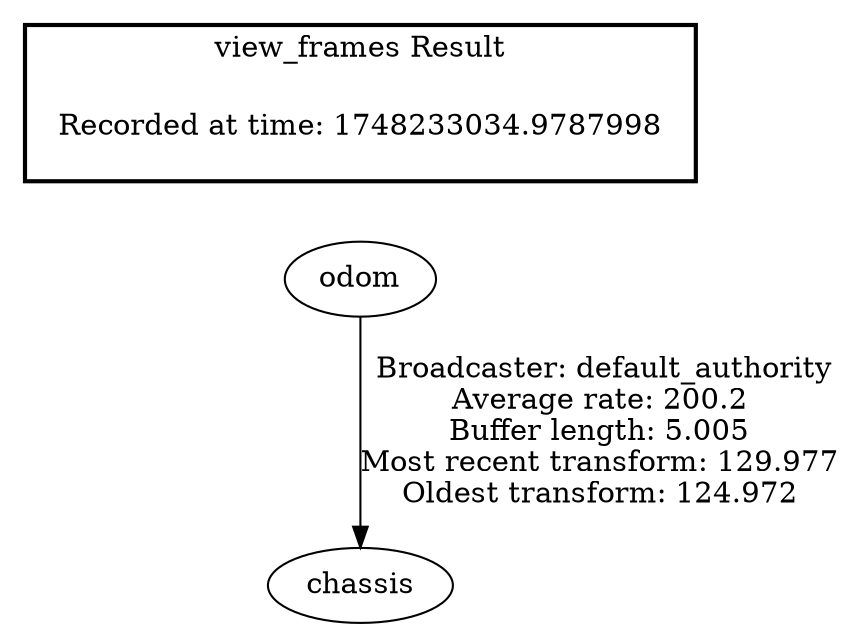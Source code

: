 digraph G {
"odom" -> "chassis"[label=" Broadcaster: default_authority\nAverage rate: 200.2\nBuffer length: 5.005\nMost recent transform: 129.977\nOldest transform: 124.972\n"];
edge [style=invis];
 subgraph cluster_legend { style=bold; color=black; label ="view_frames Result";
"Recorded at time: 1748233034.9787998"[ shape=plaintext ] ;
}->"odom";
}